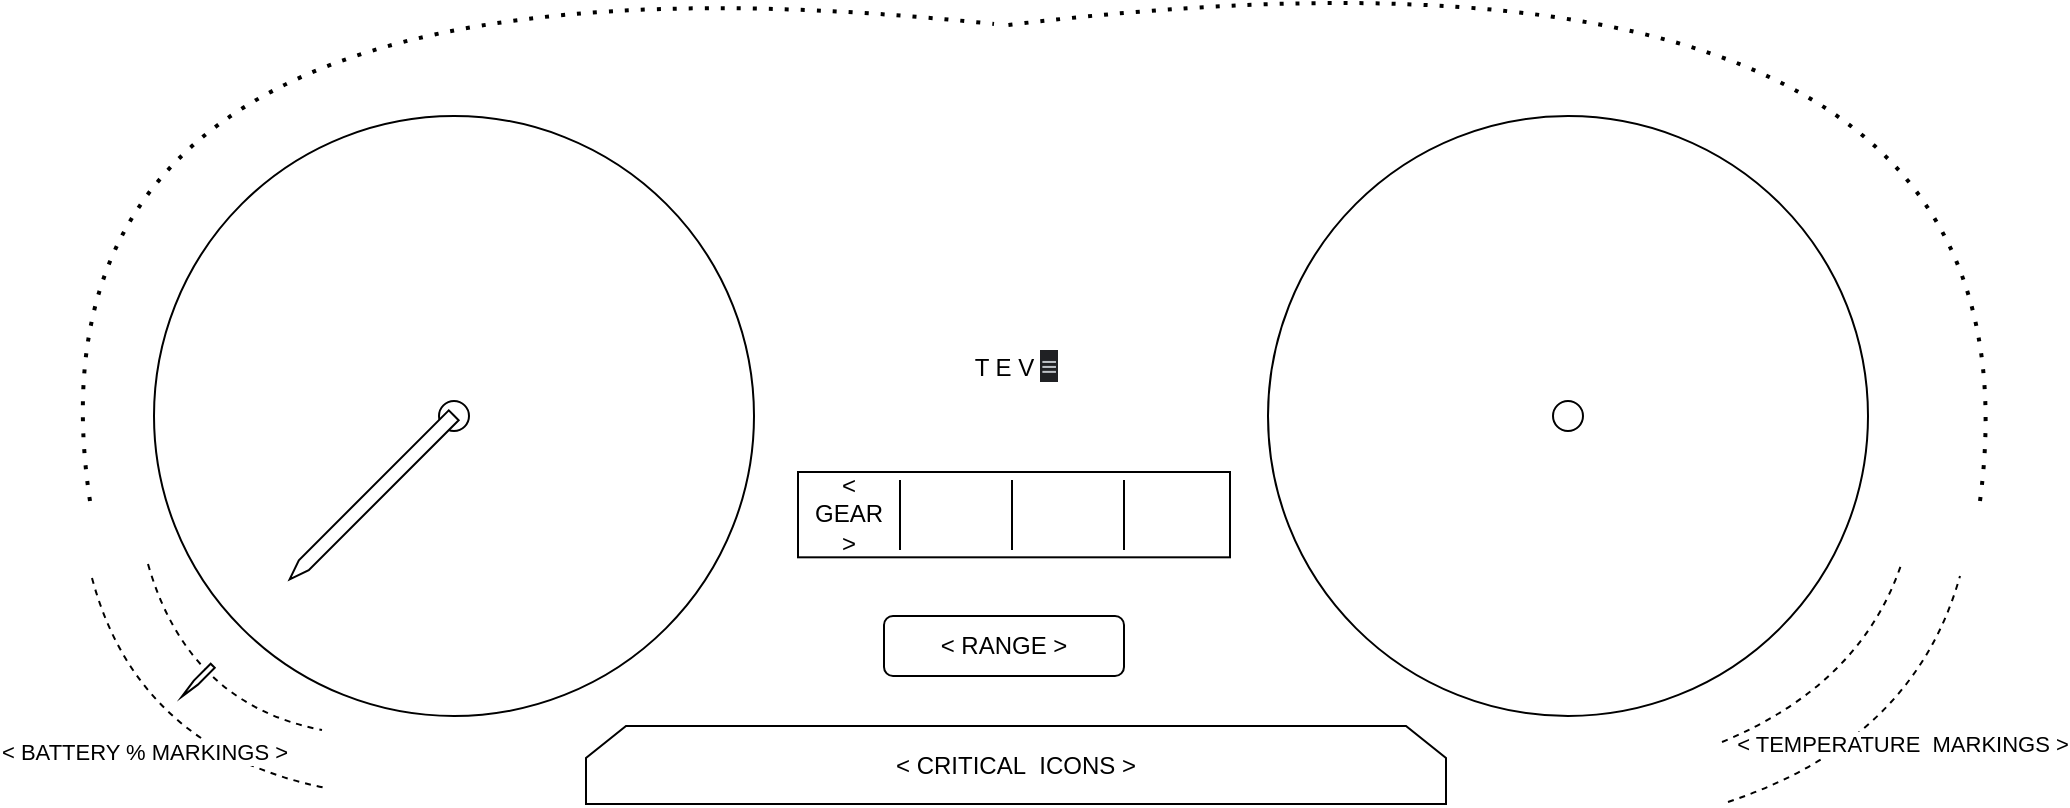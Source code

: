 <mxfile version="20.0.4" type="device"><diagram id="mzyHSzEwWg5jNiAC_7HU" name="Page-1"><mxGraphModel dx="3401" dy="1152" grid="0" gridSize="10" guides="1" tooltips="1" connect="1" arrows="1" fold="1" page="1" pageScale="1" pageWidth="827" pageHeight="1169" math="0" shadow="0"><root><mxCell id="0"/><mxCell id="1" parent="0"/><mxCell id="DyBX-N4w82Uz5DtilnN3-1" value="" style="ellipse;whiteSpace=wrap;html=1;hachureGap=4;" vertex="1" parent="1"><mxGeometry x="-185" y="104" width="300" height="300" as="geometry"/></mxCell><mxCell id="DyBX-N4w82Uz5DtilnN3-2" value="" style="ellipse;whiteSpace=wrap;html=1;hachureGap=4;" vertex="1" parent="1"><mxGeometry x="372" y="104" width="300" height="300" as="geometry"/></mxCell><mxCell id="DyBX-N4w82Uz5DtilnN3-4" value="&amp;lt; BATTERY % MARKINGS &amp;gt;" style="endArrow=none;dashed=1;html=1;rounded=0;startSize=14;endSize=14;sourcePerimeterSpacing=8;targetPerimeterSpacing=8;curved=1;" edge="1" parent="1"><mxGeometry width="50" height="50" relative="1" as="geometry"><mxPoint x="-216" y="335" as="sourcePoint"/><mxPoint x="-99" y="440" as="targetPoint"/><Array as="points"><mxPoint x="-193" y="421"/></Array></mxGeometry></mxCell><mxCell id="DyBX-N4w82Uz5DtilnN3-8" value="&amp;lt; CRITICAL&amp;nbsp; ICONS &amp;gt;" style="shape=loopLimit;whiteSpace=wrap;html=1;hachureGap=4;" vertex="1" parent="1"><mxGeometry x="31" y="409" width="430" height="39" as="geometry"/></mxCell><mxCell id="DyBX-N4w82Uz5DtilnN3-9" value="&amp;lt; TEMPERATURE&amp;nbsp; MARKINGS &amp;gt;" style="endArrow=none;dashed=1;html=1;rounded=0;startSize=14;endSize=14;sourcePerimeterSpacing=8;targetPerimeterSpacing=8;curved=1;" edge="1" parent="1"><mxGeometry width="50" height="50" relative="1" as="geometry"><mxPoint x="602" y="447" as="sourcePoint"/><mxPoint x="718" y="334" as="targetPoint"/><Array as="points"><mxPoint x="695" y="416"/></Array></mxGeometry></mxCell><mxCell id="DyBX-N4w82Uz5DtilnN3-10" value="" style="ellipse;whiteSpace=wrap;html=1;aspect=fixed;hachureGap=4;" vertex="1" parent="1"><mxGeometry x="-42.5" y="246.5" width="15" height="15" as="geometry"/></mxCell><mxCell id="DyBX-N4w82Uz5DtilnN3-11" value="" style="ellipse;whiteSpace=wrap;html=1;aspect=fixed;hachureGap=4;" vertex="1" parent="1"><mxGeometry x="514.5" y="246.5" width="15" height="15" as="geometry"/></mxCell><mxCell id="DyBX-N4w82Uz5DtilnN3-12" value="" style="endArrow=none;dashed=1;html=1;dashPattern=1 3;strokeWidth=2;rounded=0;startSize=14;endSize=14;sourcePerimeterSpacing=8;targetPerimeterSpacing=8;curved=1;" edge="1" parent="1"><mxGeometry width="50" height="50" relative="1" as="geometry"><mxPoint x="-217" y="296.5" as="sourcePoint"/><mxPoint x="235" y="58" as="targetPoint"/><Array as="points"><mxPoint x="-261" y="6"/></Array></mxGeometry></mxCell><mxCell id="DyBX-N4w82Uz5DtilnN3-14" value="" style="endArrow=none;dashed=1;html=1;dashPattern=1 3;strokeWidth=2;rounded=0;startSize=14;endSize=14;sourcePerimeterSpacing=8;targetPerimeterSpacing=8;curved=1;" edge="1" parent="1"><mxGeometry width="50" height="50" relative="1" as="geometry"><mxPoint x="728" y="296.5" as="sourcePoint"/><mxPoint x="238" y="59" as="targetPoint"/><Array as="points"><mxPoint x="768" y="-6"/></Array></mxGeometry></mxCell><mxCell id="DyBX-N4w82Uz5DtilnN3-18" value="" style="html=1;shadow=0;dashed=0;align=center;verticalAlign=middle;shape=mxgraph.arrows2.arrow;dy=0;dx=10;notch=0;hachureGap=4;direction=south;rotation=45;" vertex="1" parent="1"><mxGeometry x="-79.66" y="236.66" width="7" height="116" as="geometry"/></mxCell><mxCell id="DyBX-N4w82Uz5DtilnN3-19" value="" style="endArrow=none;dashed=1;html=1;rounded=0;startSize=14;endSize=14;sourcePerimeterSpacing=8;targetPerimeterSpacing=8;curved=1;" edge="1" parent="1"><mxGeometry width="50" height="50" relative="1" as="geometry"><mxPoint x="-188" y="328" as="sourcePoint"/><mxPoint x="-101" y="411" as="targetPoint"/><Array as="points"><mxPoint x="-168" y="398"/></Array></mxGeometry></mxCell><mxCell id="DyBX-N4w82Uz5DtilnN3-20" value="" style="html=1;shadow=0;dashed=0;align=center;verticalAlign=middle;shape=mxgraph.arrows2.arrow;dy=0;dx=10;notch=0;hachureGap=4;direction=south;rotation=45;" vertex="1" parent="1"><mxGeometry x="-164.83" y="375.68" width="2.87" height="21.92" as="geometry"/></mxCell><mxCell id="DyBX-N4w82Uz5DtilnN3-25" value="&amp;lt; RANGE &amp;gt;" style="rounded=1;whiteSpace=wrap;html=1;hachureGap=4;" vertex="1" parent="1"><mxGeometry x="180" y="354" width="120" height="30" as="geometry"/></mxCell><mxCell id="DyBX-N4w82Uz5DtilnN3-26" value="" style="rounded=0;whiteSpace=wrap;html=1;hachureGap=4;" vertex="1" parent="1"><mxGeometry x="137" y="282" width="216" height="42.66" as="geometry"/></mxCell><mxCell id="DyBX-N4w82Uz5DtilnN3-27" value="" style="endArrow=none;html=1;rounded=0;startSize=14;endSize=14;sourcePerimeterSpacing=8;targetPerimeterSpacing=8;curved=1;" edge="1" parent="1"><mxGeometry width="50" height="50" relative="1" as="geometry"><mxPoint x="188" y="321" as="sourcePoint"/><mxPoint x="188" y="286" as="targetPoint"/></mxGeometry></mxCell><mxCell id="DyBX-N4w82Uz5DtilnN3-28" value="" style="endArrow=none;html=1;rounded=0;startSize=14;endSize=14;sourcePerimeterSpacing=8;targetPerimeterSpacing=8;curved=1;" edge="1" parent="1"><mxGeometry width="50" height="50" relative="1" as="geometry"><mxPoint x="244" y="321" as="sourcePoint"/><mxPoint x="244" y="286" as="targetPoint"/></mxGeometry></mxCell><mxCell id="DyBX-N4w82Uz5DtilnN3-29" value="" style="endArrow=none;html=1;rounded=0;startSize=14;endSize=14;sourcePerimeterSpacing=8;targetPerimeterSpacing=8;curved=1;" edge="1" parent="1"><mxGeometry width="50" height="50" relative="1" as="geometry"><mxPoint x="300" y="321" as="sourcePoint"/><mxPoint x="300" y="286" as="targetPoint"/></mxGeometry></mxCell><mxCell id="DyBX-N4w82Uz5DtilnN3-32" value="" style="endArrow=none;dashed=1;html=1;rounded=0;startSize=14;endSize=14;sourcePerimeterSpacing=8;targetPerimeterSpacing=8;curved=1;" edge="1" parent="1"><mxGeometry width="50" height="50" relative="1" as="geometry"><mxPoint x="599" y="417" as="sourcePoint"/><mxPoint x="689" y="327" as="targetPoint"/><Array as="points"><mxPoint x="669" y="388"/></Array></mxGeometry></mxCell><mxCell id="DyBX-N4w82Uz5DtilnN3-33" value="T E V&amp;nbsp;&lt;b style=&quot;color: rgb(189, 193, 198); font-family: arial, sans-serif; font-size: 14px; text-align: left; background-color: rgb(32, 33, 36);&quot;&gt;≡&lt;/b&gt;" style="text;html=1;strokeColor=none;fillColor=none;align=center;verticalAlign=middle;whiteSpace=wrap;rounded=0;hachureGap=4;" vertex="1" parent="1"><mxGeometry x="216" y="213.66" width="60" height="30" as="geometry"/></mxCell><mxCell id="DyBX-N4w82Uz5DtilnN3-34" value="&amp;lt; GEAR &amp;gt;" style="text;html=1;strokeColor=none;fillColor=none;align=center;verticalAlign=middle;whiteSpace=wrap;rounded=0;hachureGap=4;" vertex="1" parent="1"><mxGeometry x="146" y="286.33" width="33" height="34" as="geometry"/></mxCell></root></mxGraphModel></diagram></mxfile>